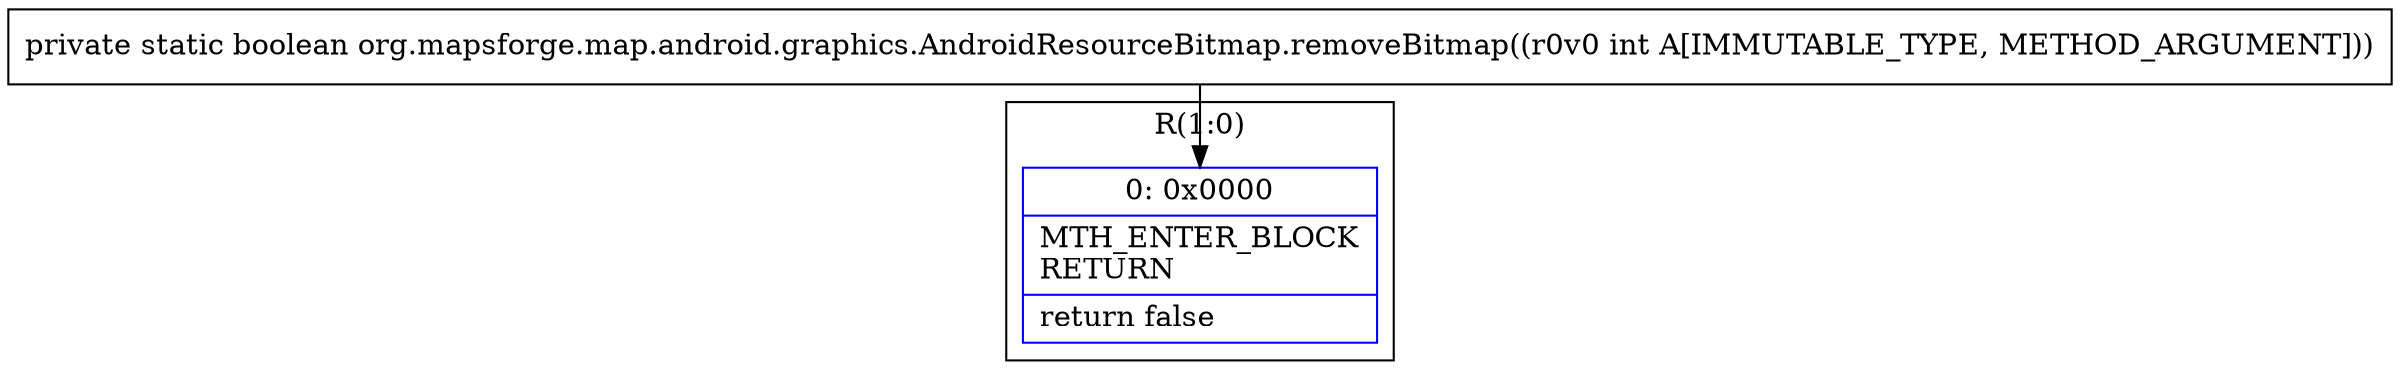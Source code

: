 digraph "CFG fororg.mapsforge.map.android.graphics.AndroidResourceBitmap.removeBitmap(I)Z" {
subgraph cluster_Region_1534602274 {
label = "R(1:0)";
node [shape=record,color=blue];
Node_0 [shape=record,label="{0\:\ 0x0000|MTH_ENTER_BLOCK\lRETURN\l|return false\l}"];
}
MethodNode[shape=record,label="{private static boolean org.mapsforge.map.android.graphics.AndroidResourceBitmap.removeBitmap((r0v0 int A[IMMUTABLE_TYPE, METHOD_ARGUMENT])) }"];
MethodNode -> Node_0;
}

